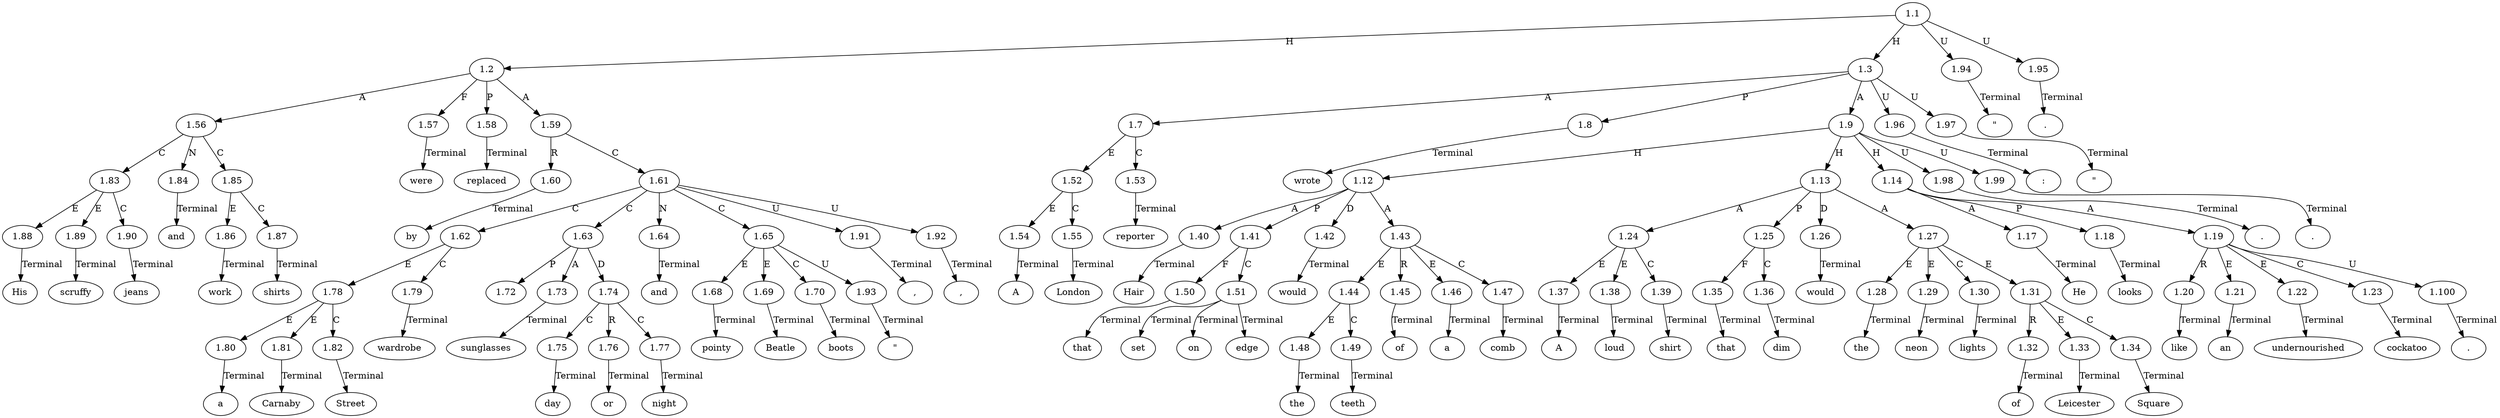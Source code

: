// Graph
digraph {
	0.1 [label=His ordering=out]
	0.10 [label=a ordering=out]
	0.11 [label=Carnaby ordering=out]
	0.12 [label=Street ordering=out]
	0.13 [label=wardrobe ordering=out]
	0.14 [label="," ordering=out]
	0.15 [label=sunglasses ordering=out]
	0.16 [label=day ordering=out]
	0.17 [label=or ordering=out]
	0.18 [label=night ordering=out]
	0.19 [label="," ordering=out]
	0.2 [label=scruffy ordering=out]
	0.20 [label=and ordering=out]
	0.21 [label=pointy ordering=out]
	0.22 [label="\"" ordering=out]
	0.23 [label=Beatle ordering=out]
	0.24 [label=boots ordering=out]
	0.25 [label="\"" ordering=out]
	0.26 [label="." ordering=out]
	0.27 [label=A ordering=out]
	0.28 [label=London ordering=out]
	0.29 [label=reporter ordering=out]
	0.3 [label=jeans ordering=out]
	0.30 [label=wrote ordering=out]
	0.31 [label=":" ordering=out]
	0.32 [label="\"" ordering=out]
	0.33 [label=Hair ordering=out]
	0.34 [label=that ordering=out]
	0.35 [label=would ordering=out]
	0.36 [label=set ordering=out]
	0.37 [label=the ordering=out]
	0.38 [label=teeth ordering=out]
	0.39 [label=of ordering=out]
	0.4 [label=and ordering=out]
	0.40 [label=a ordering=out]
	0.41 [label=comb ordering=out]
	0.42 [label=on ordering=out]
	0.43 [label="edge" ordering=out]
	0.44 [label="." ordering=out]
	0.45 [label=A ordering=out]
	0.46 [label=loud ordering=out]
	0.47 [label=shirt ordering=out]
	0.48 [label=that ordering=out]
	0.49 [label=would ordering=out]
	0.5 [label=work ordering=out]
	0.50 [label=dim ordering=out]
	0.51 [label=the ordering=out]
	0.52 [label=neon ordering=out]
	0.53 [label=lights ordering=out]
	0.54 [label=of ordering=out]
	0.55 [label=Leicester ordering=out]
	0.56 [label=Square ordering=out]
	0.57 [label="." ordering=out]
	0.58 [label=He ordering=out]
	0.59 [label=looks ordering=out]
	0.6 [label=shirts ordering=out]
	0.60 [label=like ordering=out]
	0.61 [label=an ordering=out]
	0.62 [label=undernourished ordering=out]
	0.63 [label=cockatoo ordering=out]
	0.64 [label="." ordering=out]
	0.7 [label=were ordering=out]
	0.8 [label=replaced ordering=out]
	0.9 [label=by ordering=out]
	1.1 [label=1.1 ordering=out]
	1.2 [label=1.2 ordering=out]
	1.3 [label=1.3 ordering=out]
	1.7 [label=1.7 ordering=out]
	1.8 [label=1.8 ordering=out]
	1.9 [label=1.9 ordering=out]
	1.12 [label=1.12 ordering=out]
	1.13 [label=1.13 ordering=out]
	1.14 [label=1.14 ordering=out]
	1.17 [label=1.17 ordering=out]
	1.18 [label=1.18 ordering=out]
	1.19 [label=1.19 ordering=out]
	1.20 [label=1.20 ordering=out]
	1.21 [label=1.21 ordering=out]
	1.22 [label=1.22 ordering=out]
	1.23 [label=1.23 ordering=out]
	1.24 [label=1.24 ordering=out]
	1.25 [label=1.25 ordering=out]
	1.26 [label=1.26 ordering=out]
	1.27 [label=1.27 ordering=out]
	1.28 [label=1.28 ordering=out]
	1.29 [label=1.29 ordering=out]
	1.30 [label=1.30 ordering=out]
	1.31 [label=1.31 ordering=out]
	1.32 [label=1.32 ordering=out]
	1.33 [label=1.33 ordering=out]
	1.34 [label=1.34 ordering=out]
	1.35 [label=1.35 ordering=out]
	1.36 [label=1.36 ordering=out]
	1.37 [label=1.37 ordering=out]
	1.38 [label=1.38 ordering=out]
	1.39 [label=1.39 ordering=out]
	1.40 [label=1.40 ordering=out]
	1.41 [label=1.41 ordering=out]
	1.42 [label=1.42 ordering=out]
	1.43 [label=1.43 ordering=out]
	1.44 [label=1.44 ordering=out]
	1.45 [label=1.45 ordering=out]
	1.46 [label=1.46 ordering=out]
	1.47 [label=1.47 ordering=out]
	1.48 [label=1.48 ordering=out]
	1.49 [label=1.49 ordering=out]
	1.50 [label=1.50 ordering=out]
	1.51 [label=1.51 ordering=out]
	1.52 [label=1.52 ordering=out]
	1.53 [label=1.53 ordering=out]
	1.54 [label=1.54 ordering=out]
	1.55 [label=1.55 ordering=out]
	1.56 [label=1.56 ordering=out]
	1.57 [label=1.57 ordering=out]
	1.58 [label=1.58 ordering=out]
	1.59 [label=1.59 ordering=out]
	1.60 [label=1.60 ordering=out]
	1.61 [label=1.61 ordering=out]
	1.62 [label=1.62 ordering=out]
	1.63 [label=1.63 ordering=out]
	1.64 [label=1.64 ordering=out]
	1.65 [label=1.65 ordering=out]
	1.68 [label=1.68 ordering=out]
	1.69 [label=1.69 ordering=out]
	1.70 [label=1.70 ordering=out]
	1.72 [label=1.72 ordering=out]
	1.73 [label=1.73 ordering=out]
	1.74 [label=1.74 ordering=out]
	1.75 [label=1.75 ordering=out]
	1.76 [label=1.76 ordering=out]
	1.77 [label=1.77 ordering=out]
	1.78 [label=1.78 ordering=out]
	1.79 [label=1.79 ordering=out]
	1.80 [label=1.80 ordering=out]
	1.81 [label=1.81 ordering=out]
	1.82 [label=1.82 ordering=out]
	1.83 [label=1.83 ordering=out]
	1.84 [label=1.84 ordering=out]
	1.85 [label=1.85 ordering=out]
	1.86 [label=1.86 ordering=out]
	1.87 [label=1.87 ordering=out]
	1.88 [label=1.88 ordering=out]
	1.89 [label=1.89 ordering=out]
	1.90 [label=1.90 ordering=out]
	1.91 [label=1.91 ordering=out]
	1.92 [label=1.92 ordering=out]
	1.93 [label=1.93 ordering=out]
	1.94 [label=1.94 ordering=out]
	1.95 [label=1.95 ordering=out]
	1.96 [label=1.96 ordering=out]
	1.97 [label=1.97 ordering=out]
	1.98 [label=1.98 ordering=out]
	1.99 [label=1.99 ordering=out]
	1.100 [label=1.100 ordering=out]
	1.1 -> 1.2 [label=H ordering=out]
	1.1 -> 1.3 [label=H ordering=out]
	1.1 -> 1.94 [label=U ordering=out]
	1.1 -> 1.95 [label=U ordering=out]
	1.2 -> 1.56 [label=A ordering=out]
	1.2 -> 1.57 [label=F ordering=out]
	1.2 -> 1.58 [label=P ordering=out]
	1.2 -> 1.59 [label=A ordering=out]
	1.3 -> 1.7 [label=A ordering=out]
	1.3 -> 1.8 [label=P ordering=out]
	1.3 -> 1.9 [label=A ordering=out]
	1.3 -> 1.96 [label=U ordering=out]
	1.3 -> 1.97 [label=U ordering=out]
	1.7 -> 1.52 [label=E ordering=out]
	1.7 -> 1.53 [label=C ordering=out]
	1.8 -> 0.30 [label=Terminal ordering=out]
	1.9 -> 1.12 [label=H ordering=out]
	1.9 -> 1.13 [label=H ordering=out]
	1.9 -> 1.14 [label=H ordering=out]
	1.9 -> 1.98 [label=U ordering=out]
	1.9 -> 1.99 [label=U ordering=out]
	1.12 -> 1.40 [label=A ordering=out]
	1.12 -> 1.41 [label=P ordering=out]
	1.12 -> 1.42 [label=D ordering=out]
	1.12 -> 1.43 [label=A ordering=out]
	1.13 -> 1.24 [label=A ordering=out]
	1.13 -> 1.25 [label=P ordering=out]
	1.13 -> 1.26 [label=D ordering=out]
	1.13 -> 1.27 [label=A ordering=out]
	1.14 -> 1.17 [label=A ordering=out]
	1.14 -> 1.18 [label=P ordering=out]
	1.14 -> 1.19 [label=A ordering=out]
	1.17 -> 0.58 [label=Terminal ordering=out]
	1.18 -> 0.59 [label=Terminal ordering=out]
	1.19 -> 1.20 [label=R ordering=out]
	1.19 -> 1.21 [label=E ordering=out]
	1.19 -> 1.22 [label=E ordering=out]
	1.19 -> 1.23 [label=C ordering=out]
	1.19 -> 1.100 [label=U ordering=out]
	1.20 -> 0.60 [label=Terminal ordering=out]
	1.21 -> 0.61 [label=Terminal ordering=out]
	1.22 -> 0.62 [label=Terminal ordering=out]
	1.23 -> 0.63 [label=Terminal ordering=out]
	1.24 -> 1.37 [label=E ordering=out]
	1.24 -> 1.38 [label=E ordering=out]
	1.24 -> 1.39 [label=C ordering=out]
	1.25 -> 1.35 [label=F ordering=out]
	1.25 -> 1.36 [label=C ordering=out]
	1.26 -> 0.49 [label=Terminal ordering=out]
	1.27 -> 1.28 [label=E ordering=out]
	1.27 -> 1.29 [label=E ordering=out]
	1.27 -> 1.30 [label=C ordering=out]
	1.27 -> 1.31 [label=E ordering=out]
	1.28 -> 0.51 [label=Terminal ordering=out]
	1.29 -> 0.52 [label=Terminal ordering=out]
	1.30 -> 0.53 [label=Terminal ordering=out]
	1.31 -> 1.32 [label=R ordering=out]
	1.31 -> 1.33 [label=E ordering=out]
	1.31 -> 1.34 [label=C ordering=out]
	1.32 -> 0.54 [label=Terminal ordering=out]
	1.33 -> 0.55 [label=Terminal ordering=out]
	1.34 -> 0.56 [label=Terminal ordering=out]
	1.35 -> 0.48 [label=Terminal ordering=out]
	1.36 -> 0.50 [label=Terminal ordering=out]
	1.37 -> 0.45 [label=Terminal ordering=out]
	1.38 -> 0.46 [label=Terminal ordering=out]
	1.39 -> 0.47 [label=Terminal ordering=out]
	1.40 -> 0.33 [label=Terminal ordering=out]
	1.41 -> 1.50 [label=F ordering=out]
	1.41 -> 1.51 [label=C ordering=out]
	1.42 -> 0.35 [label=Terminal ordering=out]
	1.43 -> 1.44 [label=E ordering=out]
	1.43 -> 1.45 [label=R ordering=out]
	1.43 -> 1.46 [label=E ordering=out]
	1.43 -> 1.47 [label=C ordering=out]
	1.44 -> 1.48 [label=E ordering=out]
	1.44 -> 1.49 [label=C ordering=out]
	1.45 -> 0.39 [label=Terminal ordering=out]
	1.46 -> 0.40 [label=Terminal ordering=out]
	1.47 -> 0.41 [label=Terminal ordering=out]
	1.48 -> 0.37 [label=Terminal ordering=out]
	1.49 -> 0.38 [label=Terminal ordering=out]
	1.50 -> 0.34 [label=Terminal ordering=out]
	1.51 -> 0.36 [label=Terminal ordering=out]
	1.51 -> 0.42 [label=Terminal ordering=out]
	1.51 -> 0.43 [label=Terminal ordering=out]
	1.52 -> 1.54 [label=E ordering=out]
	1.52 -> 1.55 [label=C ordering=out]
	1.53 -> 0.29 [label=Terminal ordering=out]
	1.54 -> 0.27 [label=Terminal ordering=out]
	1.55 -> 0.28 [label=Terminal ordering=out]
	1.56 -> 1.83 [label=C ordering=out]
	1.56 -> 1.84 [label=N ordering=out]
	1.56 -> 1.85 [label=C ordering=out]
	1.57 -> 0.7 [label=Terminal ordering=out]
	1.58 -> 0.8 [label=Terminal ordering=out]
	1.59 -> 1.60 [label=R ordering=out]
	1.59 -> 1.61 [label=C ordering=out]
	1.60 -> 0.9 [label=Terminal ordering=out]
	1.61 -> 1.62 [label=C ordering=out]
	1.61 -> 1.63 [label=C ordering=out]
	1.61 -> 1.64 [label=N ordering=out]
	1.61 -> 1.65 [label=C ordering=out]
	1.61 -> 1.91 [label=U ordering=out]
	1.61 -> 1.92 [label=U ordering=out]
	1.62 -> 1.78 [label=E ordering=out]
	1.62 -> 1.79 [label=C ordering=out]
	1.63 -> 1.72 [label=P ordering=out]
	1.63 -> 1.73 [label=A ordering=out]
	1.63 -> 1.74 [label=D ordering=out]
	1.64 -> 0.20 [label=Terminal ordering=out]
	1.65 -> 1.68 [label=E ordering=out]
	1.65 -> 1.69 [label=E ordering=out]
	1.65 -> 1.70 [label=C ordering=out]
	1.65 -> 1.93 [label=U ordering=out]
	1.68 -> 0.21 [label=Terminal ordering=out]
	1.69 -> 0.23 [label=Terminal ordering=out]
	1.70 -> 0.24 [label=Terminal ordering=out]
	1.73 -> 0.15 [label=Terminal ordering=out]
	1.74 -> 1.75 [label=C ordering=out]
	1.74 -> 1.76 [label=R ordering=out]
	1.74 -> 1.77 [label=C ordering=out]
	1.75 -> 0.16 [label=Terminal ordering=out]
	1.76 -> 0.17 [label=Terminal ordering=out]
	1.77 -> 0.18 [label=Terminal ordering=out]
	1.78 -> 1.80 [label=E ordering=out]
	1.78 -> 1.81 [label=E ordering=out]
	1.78 -> 1.82 [label=C ordering=out]
	1.79 -> 0.13 [label=Terminal ordering=out]
	1.80 -> 0.10 [label=Terminal ordering=out]
	1.81 -> 0.11 [label=Terminal ordering=out]
	1.82 -> 0.12 [label=Terminal ordering=out]
	1.83 -> 1.88 [label=E ordering=out]
	1.83 -> 1.89 [label=E ordering=out]
	1.83 -> 1.90 [label=C ordering=out]
	1.84 -> 0.4 [label=Terminal ordering=out]
	1.85 -> 1.86 [label=E ordering=out]
	1.85 -> 1.87 [label=C ordering=out]
	1.86 -> 0.5 [label=Terminal ordering=out]
	1.87 -> 0.6 [label=Terminal ordering=out]
	1.88 -> 0.1 [label=Terminal ordering=out]
	1.89 -> 0.2 [label=Terminal ordering=out]
	1.90 -> 0.3 [label=Terminal ordering=out]
	1.91 -> 0.14 [label=Terminal ordering=out]
	1.92 -> 0.19 [label=Terminal ordering=out]
	1.93 -> 0.22 [label=Terminal ordering=out]
	1.94 -> 0.25 [label=Terminal ordering=out]
	1.95 -> 0.26 [label=Terminal ordering=out]
	1.96 -> 0.31 [label=Terminal ordering=out]
	1.97 -> 0.32 [label=Terminal ordering=out]
	1.98 -> 0.44 [label=Terminal ordering=out]
	1.99 -> 0.57 [label=Terminal ordering=out]
	1.100 -> 0.64 [label=Terminal ordering=out]
}
